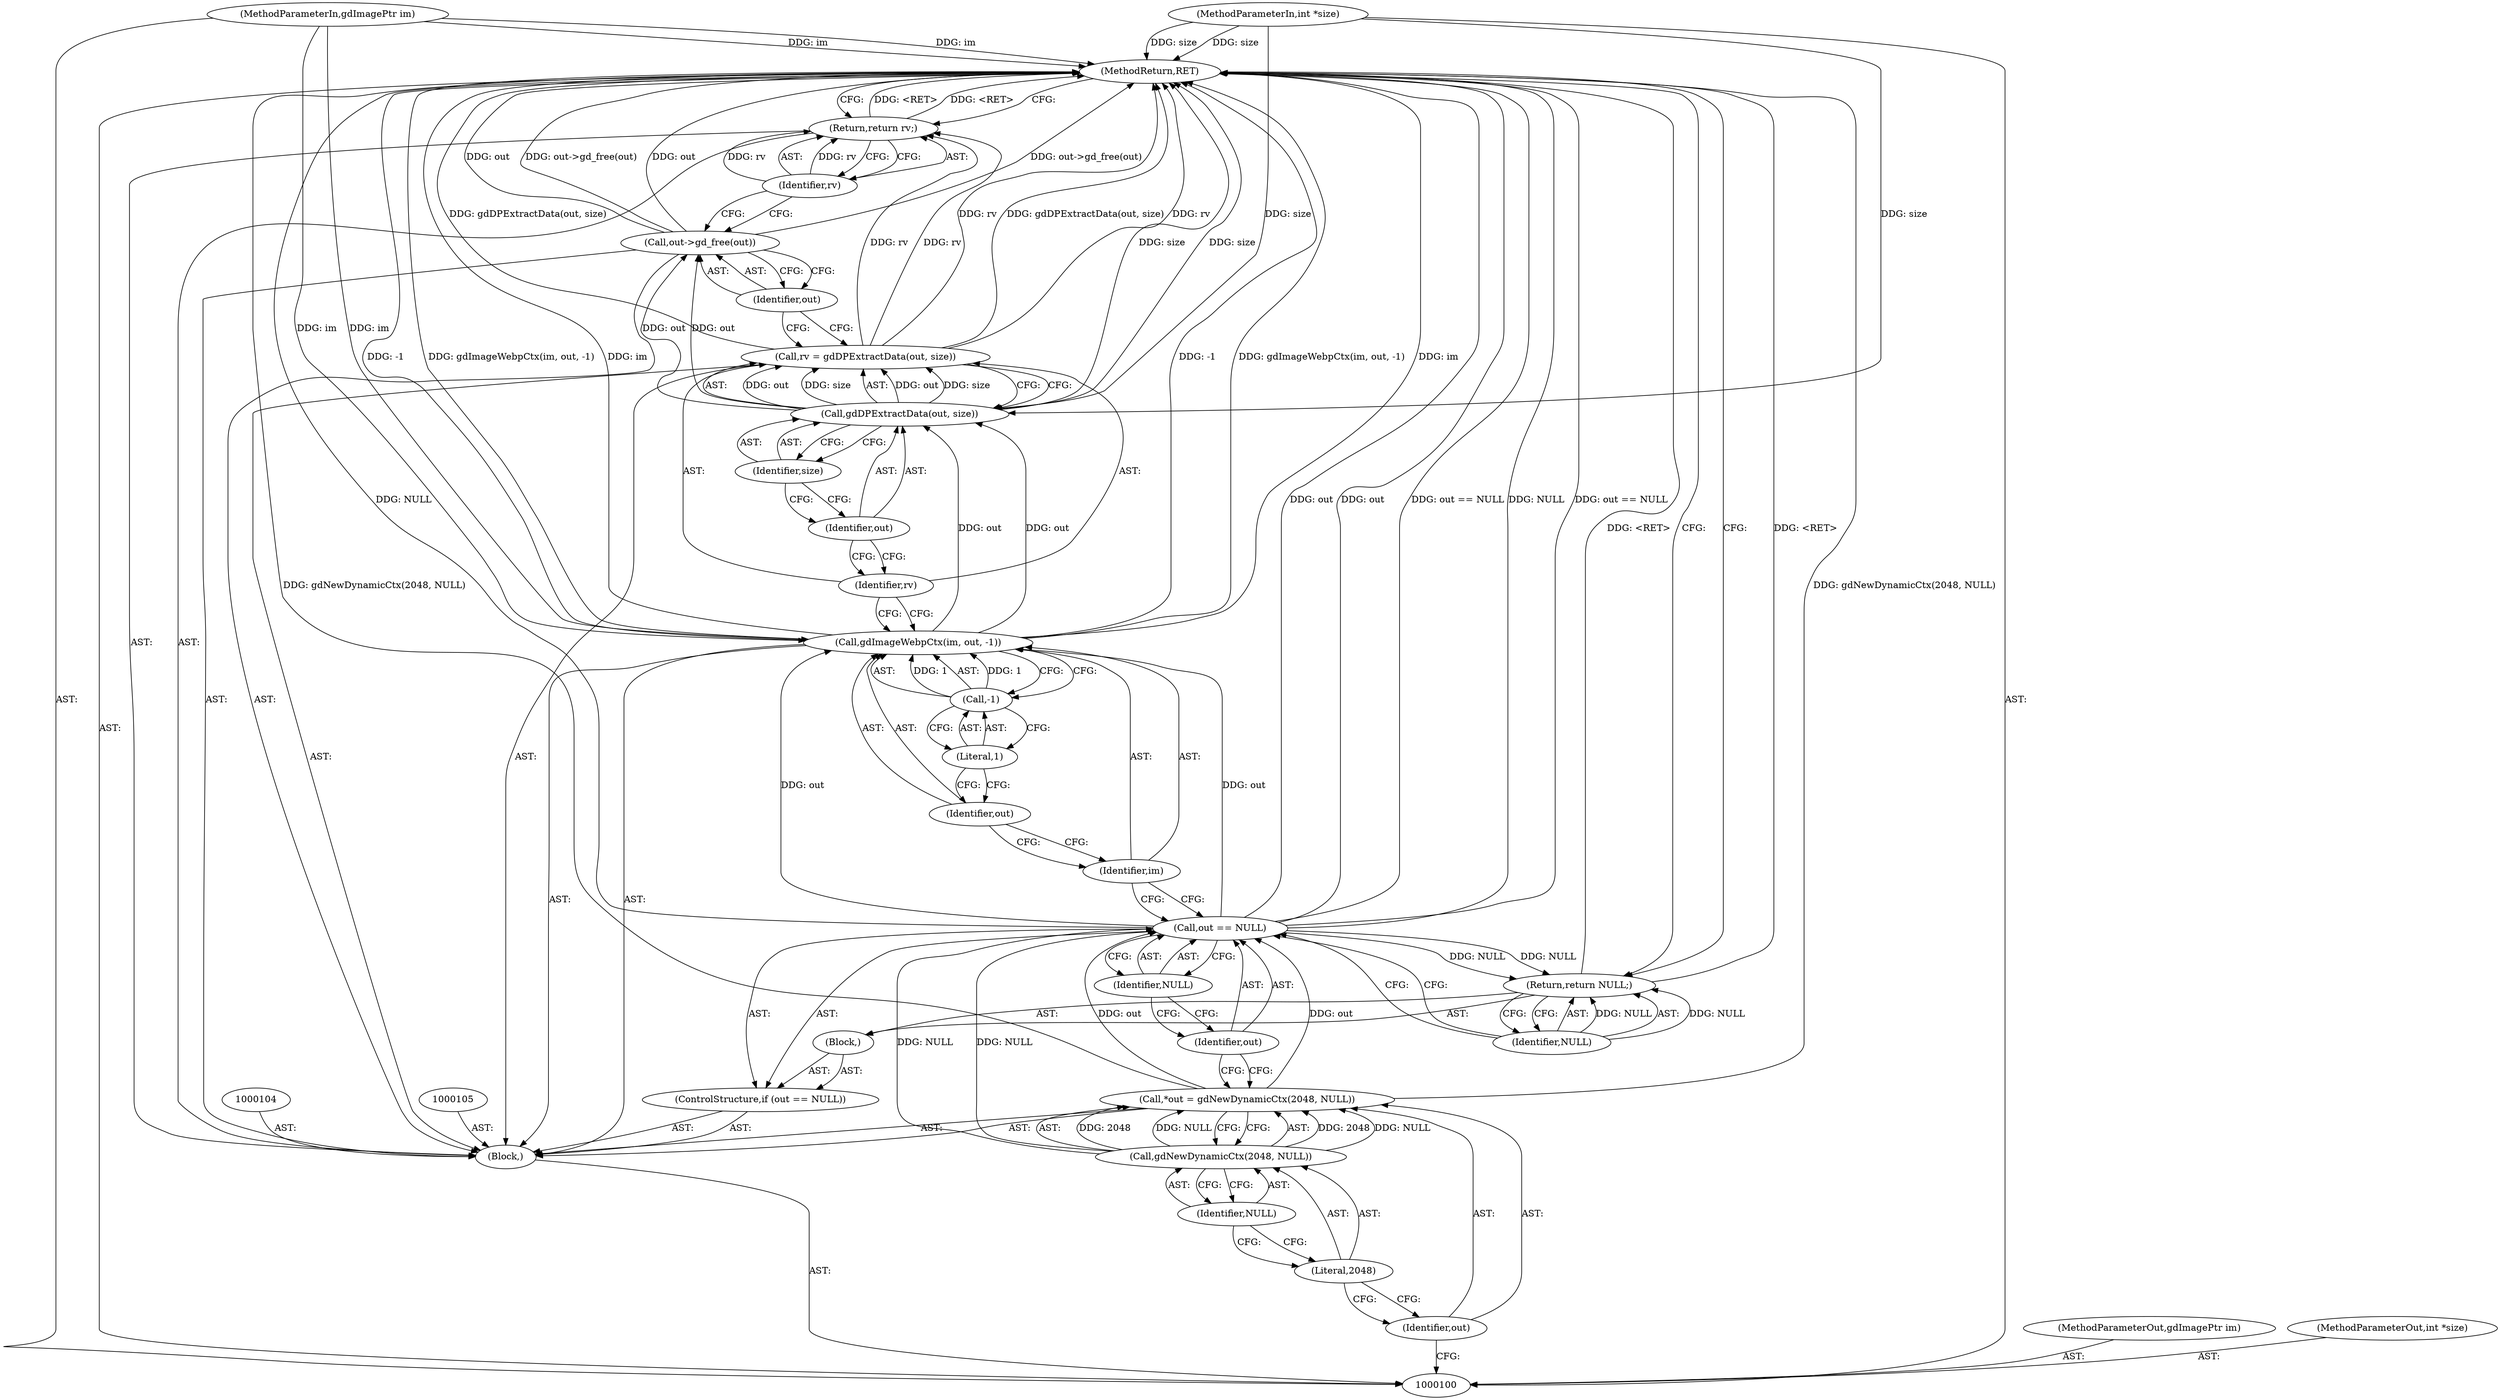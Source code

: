 digraph "1_libgd_a49feeae76d41959d85ee733925a4cf40bac61b2_2" {
"1000132" [label="(MethodReturn,RET)"];
"1000101" [label="(MethodParameterIn,gdImagePtr im)"];
"1000175" [label="(MethodParameterOut,gdImagePtr im)"];
"1000102" [label="(MethodParameterIn,int *size)"];
"1000176" [label="(MethodParameterOut,int *size)"];
"1000129" [label="(Identifier,out)"];
"1000128" [label="(Call,out->gd_free(out))"];
"1000130" [label="(Return,return rv;)"];
"1000131" [label="(Identifier,rv)"];
"1000103" [label="(Block,)"];
"1000107" [label="(Identifier,out)"];
"1000108" [label="(Call,gdNewDynamicCtx(2048, NULL))"];
"1000109" [label="(Literal,2048)"];
"1000110" [label="(Identifier,NULL)"];
"1000106" [label="(Call,*out = gdNewDynamicCtx(2048, NULL))"];
"1000114" [label="(Identifier,NULL)"];
"1000115" [label="(Block,)"];
"1000111" [label="(ControlStructure,if (out == NULL))"];
"1000112" [label="(Call,out == NULL)"];
"1000113" [label="(Identifier,out)"];
"1000117" [label="(Identifier,NULL)"];
"1000116" [label="(Return,return NULL;)"];
"1000118" [label="(Call,gdImageWebpCtx(im, out, -1))"];
"1000119" [label="(Identifier,im)"];
"1000120" [label="(Identifier,out)"];
"1000121" [label="(Call,-1)"];
"1000122" [label="(Literal,1)"];
"1000123" [label="(Call,rv = gdDPExtractData(out, size))"];
"1000124" [label="(Identifier,rv)"];
"1000126" [label="(Identifier,out)"];
"1000127" [label="(Identifier,size)"];
"1000125" [label="(Call,gdDPExtractData(out, size))"];
"1000132" -> "1000100"  [label="AST: "];
"1000132" -> "1000116"  [label="CFG: "];
"1000132" -> "1000130"  [label="CFG: "];
"1000116" -> "1000132"  [label="DDG: <RET>"];
"1000123" -> "1000132"  [label="DDG: gdDPExtractData(out, size)"];
"1000123" -> "1000132"  [label="DDG: rv"];
"1000106" -> "1000132"  [label="DDG: gdNewDynamicCtx(2048, NULL)"];
"1000112" -> "1000132"  [label="DDG: NULL"];
"1000112" -> "1000132"  [label="DDG: out == NULL"];
"1000112" -> "1000132"  [label="DDG: out"];
"1000128" -> "1000132"  [label="DDG: out"];
"1000128" -> "1000132"  [label="DDG: out->gd_free(out)"];
"1000118" -> "1000132"  [label="DDG: -1"];
"1000118" -> "1000132"  [label="DDG: gdImageWebpCtx(im, out, -1)"];
"1000118" -> "1000132"  [label="DDG: im"];
"1000125" -> "1000132"  [label="DDG: size"];
"1000102" -> "1000132"  [label="DDG: size"];
"1000101" -> "1000132"  [label="DDG: im"];
"1000130" -> "1000132"  [label="DDG: <RET>"];
"1000101" -> "1000100"  [label="AST: "];
"1000101" -> "1000132"  [label="DDG: im"];
"1000101" -> "1000118"  [label="DDG: im"];
"1000175" -> "1000100"  [label="AST: "];
"1000102" -> "1000100"  [label="AST: "];
"1000102" -> "1000132"  [label="DDG: size"];
"1000102" -> "1000125"  [label="DDG: size"];
"1000176" -> "1000100"  [label="AST: "];
"1000129" -> "1000128"  [label="AST: "];
"1000129" -> "1000123"  [label="CFG: "];
"1000128" -> "1000129"  [label="CFG: "];
"1000128" -> "1000103"  [label="AST: "];
"1000128" -> "1000129"  [label="CFG: "];
"1000129" -> "1000128"  [label="AST: "];
"1000131" -> "1000128"  [label="CFG: "];
"1000128" -> "1000132"  [label="DDG: out"];
"1000128" -> "1000132"  [label="DDG: out->gd_free(out)"];
"1000125" -> "1000128"  [label="DDG: out"];
"1000130" -> "1000103"  [label="AST: "];
"1000130" -> "1000131"  [label="CFG: "];
"1000131" -> "1000130"  [label="AST: "];
"1000132" -> "1000130"  [label="CFG: "];
"1000130" -> "1000132"  [label="DDG: <RET>"];
"1000131" -> "1000130"  [label="DDG: rv"];
"1000123" -> "1000130"  [label="DDG: rv"];
"1000131" -> "1000130"  [label="AST: "];
"1000131" -> "1000128"  [label="CFG: "];
"1000130" -> "1000131"  [label="CFG: "];
"1000131" -> "1000130"  [label="DDG: rv"];
"1000103" -> "1000100"  [label="AST: "];
"1000104" -> "1000103"  [label="AST: "];
"1000105" -> "1000103"  [label="AST: "];
"1000106" -> "1000103"  [label="AST: "];
"1000111" -> "1000103"  [label="AST: "];
"1000118" -> "1000103"  [label="AST: "];
"1000123" -> "1000103"  [label="AST: "];
"1000128" -> "1000103"  [label="AST: "];
"1000130" -> "1000103"  [label="AST: "];
"1000107" -> "1000106"  [label="AST: "];
"1000107" -> "1000100"  [label="CFG: "];
"1000109" -> "1000107"  [label="CFG: "];
"1000108" -> "1000106"  [label="AST: "];
"1000108" -> "1000110"  [label="CFG: "];
"1000109" -> "1000108"  [label="AST: "];
"1000110" -> "1000108"  [label="AST: "];
"1000106" -> "1000108"  [label="CFG: "];
"1000108" -> "1000106"  [label="DDG: 2048"];
"1000108" -> "1000106"  [label="DDG: NULL"];
"1000108" -> "1000112"  [label="DDG: NULL"];
"1000109" -> "1000108"  [label="AST: "];
"1000109" -> "1000107"  [label="CFG: "];
"1000110" -> "1000109"  [label="CFG: "];
"1000110" -> "1000108"  [label="AST: "];
"1000110" -> "1000109"  [label="CFG: "];
"1000108" -> "1000110"  [label="CFG: "];
"1000106" -> "1000103"  [label="AST: "];
"1000106" -> "1000108"  [label="CFG: "];
"1000107" -> "1000106"  [label="AST: "];
"1000108" -> "1000106"  [label="AST: "];
"1000113" -> "1000106"  [label="CFG: "];
"1000106" -> "1000132"  [label="DDG: gdNewDynamicCtx(2048, NULL)"];
"1000108" -> "1000106"  [label="DDG: 2048"];
"1000108" -> "1000106"  [label="DDG: NULL"];
"1000106" -> "1000112"  [label="DDG: out"];
"1000114" -> "1000112"  [label="AST: "];
"1000114" -> "1000113"  [label="CFG: "];
"1000112" -> "1000114"  [label="CFG: "];
"1000115" -> "1000111"  [label="AST: "];
"1000116" -> "1000115"  [label="AST: "];
"1000111" -> "1000103"  [label="AST: "];
"1000112" -> "1000111"  [label="AST: "];
"1000115" -> "1000111"  [label="AST: "];
"1000112" -> "1000111"  [label="AST: "];
"1000112" -> "1000114"  [label="CFG: "];
"1000113" -> "1000112"  [label="AST: "];
"1000114" -> "1000112"  [label="AST: "];
"1000117" -> "1000112"  [label="CFG: "];
"1000119" -> "1000112"  [label="CFG: "];
"1000112" -> "1000132"  [label="DDG: NULL"];
"1000112" -> "1000132"  [label="DDG: out == NULL"];
"1000112" -> "1000132"  [label="DDG: out"];
"1000106" -> "1000112"  [label="DDG: out"];
"1000108" -> "1000112"  [label="DDG: NULL"];
"1000112" -> "1000116"  [label="DDG: NULL"];
"1000112" -> "1000118"  [label="DDG: out"];
"1000113" -> "1000112"  [label="AST: "];
"1000113" -> "1000106"  [label="CFG: "];
"1000114" -> "1000113"  [label="CFG: "];
"1000117" -> "1000116"  [label="AST: "];
"1000117" -> "1000112"  [label="CFG: "];
"1000116" -> "1000117"  [label="CFG: "];
"1000117" -> "1000116"  [label="DDG: NULL"];
"1000116" -> "1000115"  [label="AST: "];
"1000116" -> "1000117"  [label="CFG: "];
"1000117" -> "1000116"  [label="AST: "];
"1000132" -> "1000116"  [label="CFG: "];
"1000116" -> "1000132"  [label="DDG: <RET>"];
"1000117" -> "1000116"  [label="DDG: NULL"];
"1000112" -> "1000116"  [label="DDG: NULL"];
"1000118" -> "1000103"  [label="AST: "];
"1000118" -> "1000121"  [label="CFG: "];
"1000119" -> "1000118"  [label="AST: "];
"1000120" -> "1000118"  [label="AST: "];
"1000121" -> "1000118"  [label="AST: "];
"1000124" -> "1000118"  [label="CFG: "];
"1000118" -> "1000132"  [label="DDG: -1"];
"1000118" -> "1000132"  [label="DDG: gdImageWebpCtx(im, out, -1)"];
"1000118" -> "1000132"  [label="DDG: im"];
"1000101" -> "1000118"  [label="DDG: im"];
"1000112" -> "1000118"  [label="DDG: out"];
"1000121" -> "1000118"  [label="DDG: 1"];
"1000118" -> "1000125"  [label="DDG: out"];
"1000119" -> "1000118"  [label="AST: "];
"1000119" -> "1000112"  [label="CFG: "];
"1000120" -> "1000119"  [label="CFG: "];
"1000120" -> "1000118"  [label="AST: "];
"1000120" -> "1000119"  [label="CFG: "];
"1000122" -> "1000120"  [label="CFG: "];
"1000121" -> "1000118"  [label="AST: "];
"1000121" -> "1000122"  [label="CFG: "];
"1000122" -> "1000121"  [label="AST: "];
"1000118" -> "1000121"  [label="CFG: "];
"1000121" -> "1000118"  [label="DDG: 1"];
"1000122" -> "1000121"  [label="AST: "];
"1000122" -> "1000120"  [label="CFG: "];
"1000121" -> "1000122"  [label="CFG: "];
"1000123" -> "1000103"  [label="AST: "];
"1000123" -> "1000125"  [label="CFG: "];
"1000124" -> "1000123"  [label="AST: "];
"1000125" -> "1000123"  [label="AST: "];
"1000129" -> "1000123"  [label="CFG: "];
"1000123" -> "1000132"  [label="DDG: gdDPExtractData(out, size)"];
"1000123" -> "1000132"  [label="DDG: rv"];
"1000125" -> "1000123"  [label="DDG: out"];
"1000125" -> "1000123"  [label="DDG: size"];
"1000123" -> "1000130"  [label="DDG: rv"];
"1000124" -> "1000123"  [label="AST: "];
"1000124" -> "1000118"  [label="CFG: "];
"1000126" -> "1000124"  [label="CFG: "];
"1000126" -> "1000125"  [label="AST: "];
"1000126" -> "1000124"  [label="CFG: "];
"1000127" -> "1000126"  [label="CFG: "];
"1000127" -> "1000125"  [label="AST: "];
"1000127" -> "1000126"  [label="CFG: "];
"1000125" -> "1000127"  [label="CFG: "];
"1000125" -> "1000123"  [label="AST: "];
"1000125" -> "1000127"  [label="CFG: "];
"1000126" -> "1000125"  [label="AST: "];
"1000127" -> "1000125"  [label="AST: "];
"1000123" -> "1000125"  [label="CFG: "];
"1000125" -> "1000132"  [label="DDG: size"];
"1000125" -> "1000123"  [label="DDG: out"];
"1000125" -> "1000123"  [label="DDG: size"];
"1000118" -> "1000125"  [label="DDG: out"];
"1000102" -> "1000125"  [label="DDG: size"];
"1000125" -> "1000128"  [label="DDG: out"];
}
